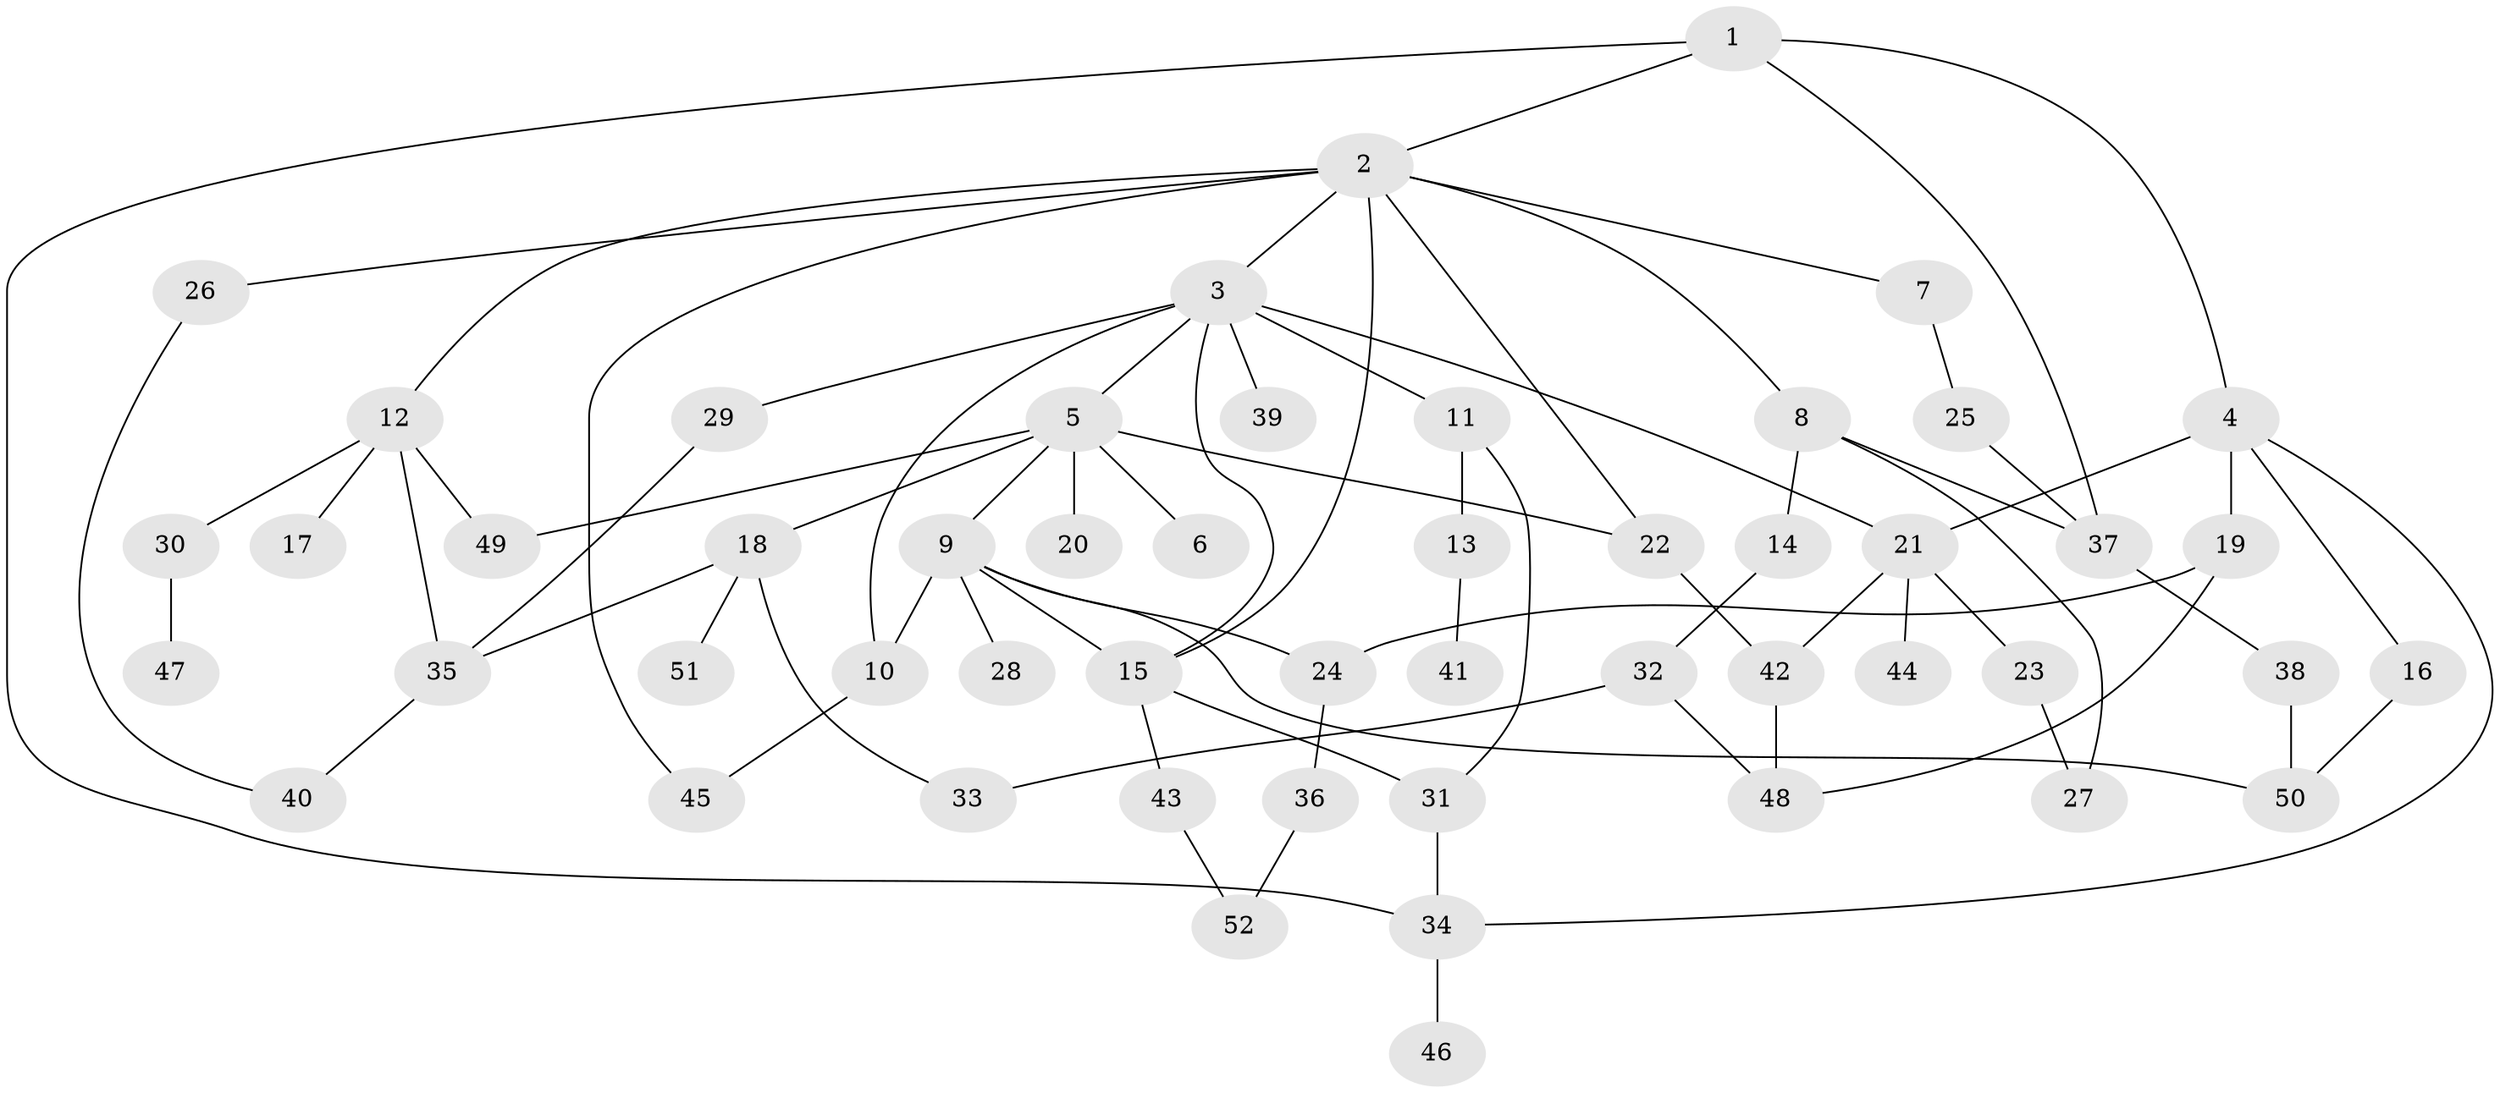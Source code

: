 // Generated by graph-tools (version 1.1) at 2025/13/03/09/25 04:13:15]
// undirected, 52 vertices, 75 edges
graph export_dot {
graph [start="1"]
  node [color=gray90,style=filled];
  1;
  2;
  3;
  4;
  5;
  6;
  7;
  8;
  9;
  10;
  11;
  12;
  13;
  14;
  15;
  16;
  17;
  18;
  19;
  20;
  21;
  22;
  23;
  24;
  25;
  26;
  27;
  28;
  29;
  30;
  31;
  32;
  33;
  34;
  35;
  36;
  37;
  38;
  39;
  40;
  41;
  42;
  43;
  44;
  45;
  46;
  47;
  48;
  49;
  50;
  51;
  52;
  1 -- 2;
  1 -- 4;
  1 -- 34;
  1 -- 37;
  2 -- 3;
  2 -- 7;
  2 -- 8;
  2 -- 12;
  2 -- 26;
  2 -- 45;
  2 -- 15;
  2 -- 22;
  3 -- 5;
  3 -- 11;
  3 -- 21;
  3 -- 29;
  3 -- 39;
  3 -- 10;
  3 -- 15;
  4 -- 16;
  4 -- 19;
  4 -- 34;
  4 -- 21;
  5 -- 6;
  5 -- 9;
  5 -- 18;
  5 -- 20;
  5 -- 22;
  5 -- 49;
  7 -- 25;
  8 -- 14;
  8 -- 27;
  8 -- 37;
  9 -- 10;
  9 -- 15;
  9 -- 24;
  9 -- 28;
  9 -- 50;
  10 -- 45;
  11 -- 13;
  11 -- 31;
  12 -- 17;
  12 -- 30;
  12 -- 49;
  12 -- 35;
  13 -- 41;
  14 -- 32;
  15 -- 43;
  15 -- 31;
  16 -- 50;
  18 -- 33;
  18 -- 51;
  18 -- 35;
  19 -- 48;
  19 -- 24;
  21 -- 23;
  21 -- 42;
  21 -- 44;
  22 -- 42;
  23 -- 27;
  24 -- 36;
  25 -- 37;
  26 -- 40;
  29 -- 35;
  30 -- 47;
  31 -- 34;
  32 -- 48;
  32 -- 33;
  34 -- 46;
  35 -- 40;
  36 -- 52;
  37 -- 38;
  38 -- 50;
  42 -- 48;
  43 -- 52;
}
